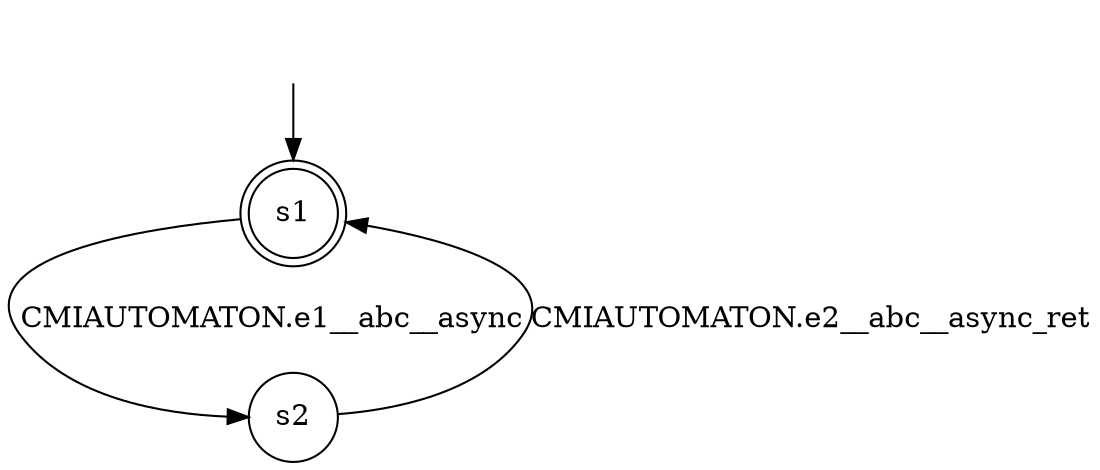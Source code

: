 digraph automaton {
	1 [label=<s1> shape="doublecircle"];
	2 [label=<s2> shape="circle"];
	__init1 [label=<> shape="none"];
	__init1 -> 1;
	1 -> 2 [label=<CMIAUTOMATON.e1__abc__async> id="1-0-2"];
	2 -> 1 [label=<CMIAUTOMATON.e2__abc__async_ret> id="2-0-1"];
}
